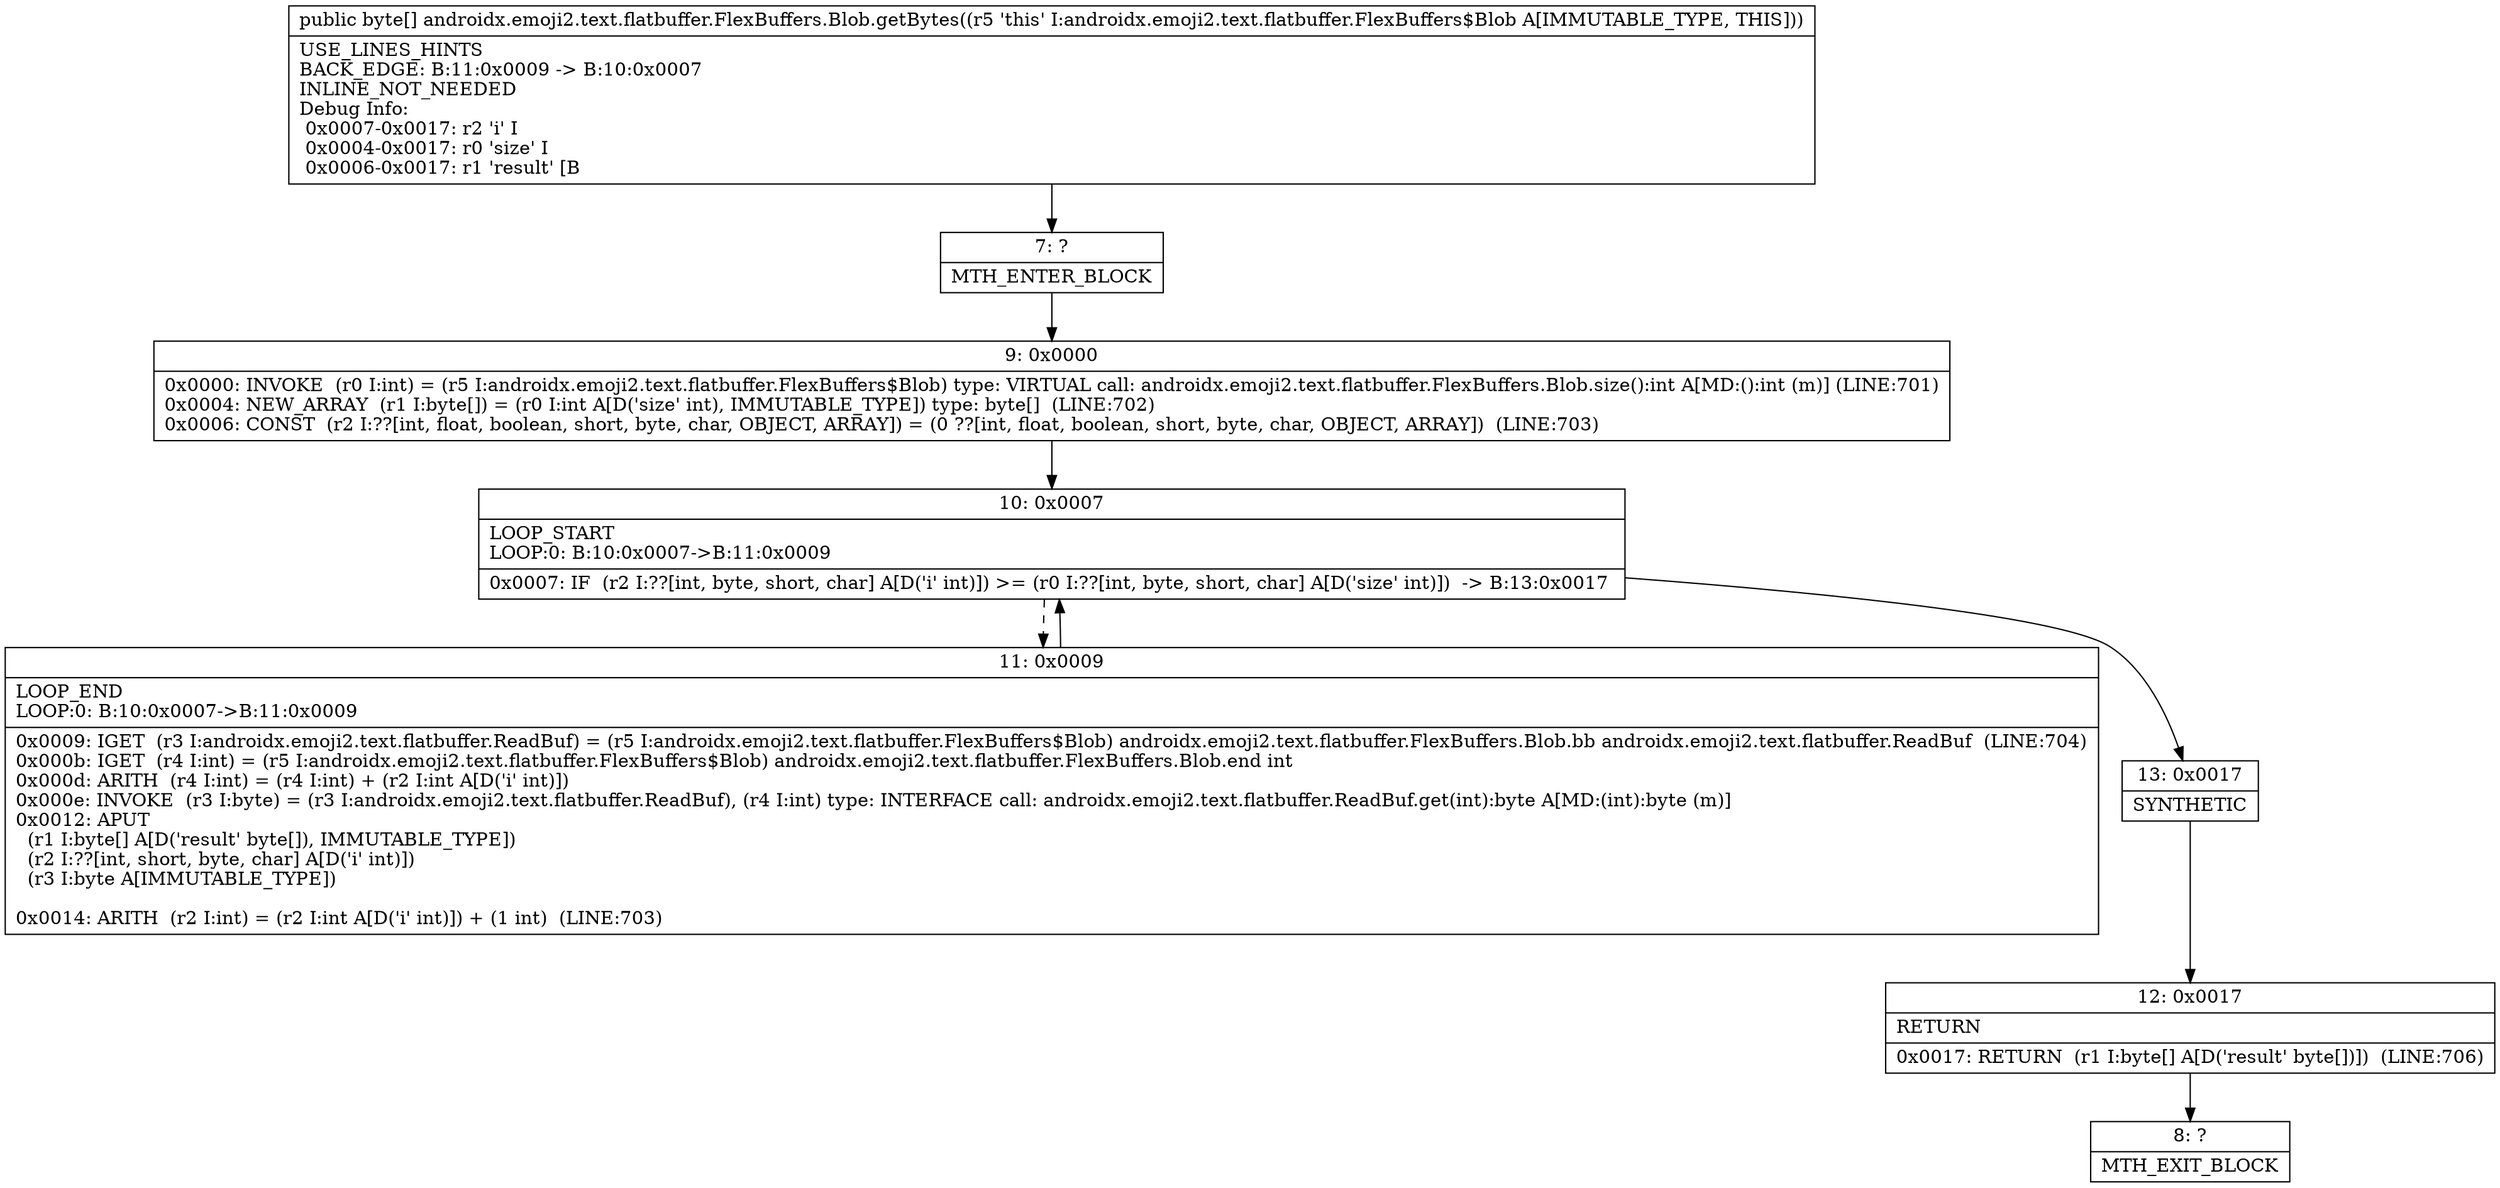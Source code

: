 digraph "CFG forandroidx.emoji2.text.flatbuffer.FlexBuffers.Blob.getBytes()[B" {
Node_7 [shape=record,label="{7\:\ ?|MTH_ENTER_BLOCK\l}"];
Node_9 [shape=record,label="{9\:\ 0x0000|0x0000: INVOKE  (r0 I:int) = (r5 I:androidx.emoji2.text.flatbuffer.FlexBuffers$Blob) type: VIRTUAL call: androidx.emoji2.text.flatbuffer.FlexBuffers.Blob.size():int A[MD:():int (m)] (LINE:701)\l0x0004: NEW_ARRAY  (r1 I:byte[]) = (r0 I:int A[D('size' int), IMMUTABLE_TYPE]) type: byte[]  (LINE:702)\l0x0006: CONST  (r2 I:??[int, float, boolean, short, byte, char, OBJECT, ARRAY]) = (0 ??[int, float, boolean, short, byte, char, OBJECT, ARRAY])  (LINE:703)\l}"];
Node_10 [shape=record,label="{10\:\ 0x0007|LOOP_START\lLOOP:0: B:10:0x0007\-\>B:11:0x0009\l|0x0007: IF  (r2 I:??[int, byte, short, char] A[D('i' int)]) \>= (r0 I:??[int, byte, short, char] A[D('size' int)])  \-\> B:13:0x0017 \l}"];
Node_11 [shape=record,label="{11\:\ 0x0009|LOOP_END\lLOOP:0: B:10:0x0007\-\>B:11:0x0009\l|0x0009: IGET  (r3 I:androidx.emoji2.text.flatbuffer.ReadBuf) = (r5 I:androidx.emoji2.text.flatbuffer.FlexBuffers$Blob) androidx.emoji2.text.flatbuffer.FlexBuffers.Blob.bb androidx.emoji2.text.flatbuffer.ReadBuf  (LINE:704)\l0x000b: IGET  (r4 I:int) = (r5 I:androidx.emoji2.text.flatbuffer.FlexBuffers$Blob) androidx.emoji2.text.flatbuffer.FlexBuffers.Blob.end int \l0x000d: ARITH  (r4 I:int) = (r4 I:int) + (r2 I:int A[D('i' int)]) \l0x000e: INVOKE  (r3 I:byte) = (r3 I:androidx.emoji2.text.flatbuffer.ReadBuf), (r4 I:int) type: INTERFACE call: androidx.emoji2.text.flatbuffer.ReadBuf.get(int):byte A[MD:(int):byte (m)]\l0x0012: APUT  \l  (r1 I:byte[] A[D('result' byte[]), IMMUTABLE_TYPE])\l  (r2 I:??[int, short, byte, char] A[D('i' int)])\l  (r3 I:byte A[IMMUTABLE_TYPE])\l \l0x0014: ARITH  (r2 I:int) = (r2 I:int A[D('i' int)]) + (1 int)  (LINE:703)\l}"];
Node_13 [shape=record,label="{13\:\ 0x0017|SYNTHETIC\l}"];
Node_12 [shape=record,label="{12\:\ 0x0017|RETURN\l|0x0017: RETURN  (r1 I:byte[] A[D('result' byte[])])  (LINE:706)\l}"];
Node_8 [shape=record,label="{8\:\ ?|MTH_EXIT_BLOCK\l}"];
MethodNode[shape=record,label="{public byte[] androidx.emoji2.text.flatbuffer.FlexBuffers.Blob.getBytes((r5 'this' I:androidx.emoji2.text.flatbuffer.FlexBuffers$Blob A[IMMUTABLE_TYPE, THIS]))  | USE_LINES_HINTS\lBACK_EDGE: B:11:0x0009 \-\> B:10:0x0007\lINLINE_NOT_NEEDED\lDebug Info:\l  0x0007\-0x0017: r2 'i' I\l  0x0004\-0x0017: r0 'size' I\l  0x0006\-0x0017: r1 'result' [B\l}"];
MethodNode -> Node_7;Node_7 -> Node_9;
Node_9 -> Node_10;
Node_10 -> Node_11[style=dashed];
Node_10 -> Node_13;
Node_11 -> Node_10;
Node_13 -> Node_12;
Node_12 -> Node_8;
}

